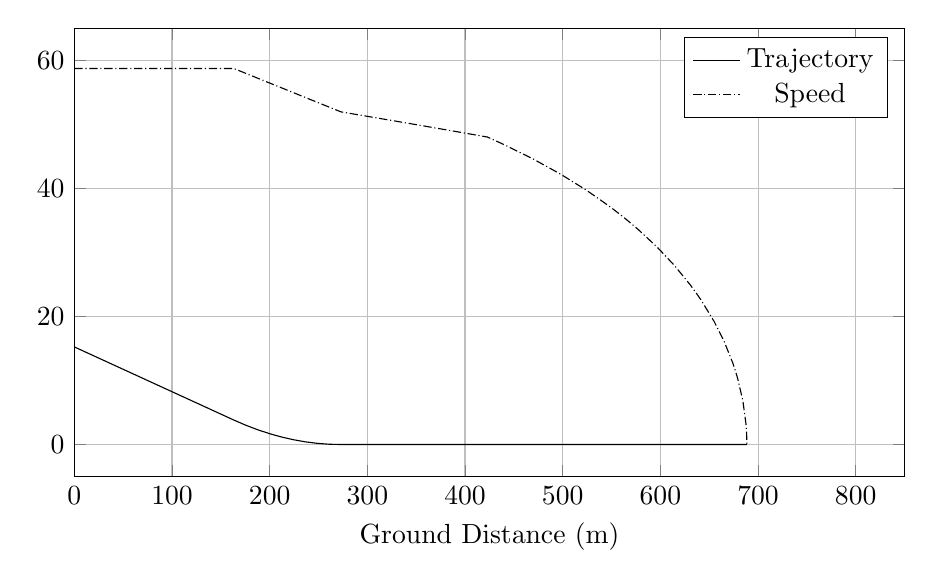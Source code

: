 %TrajectoryAndSpeed_vs_GroundDistance
\begin{tikzpicture}

\begin{axis}[
width=\textwidth,
height=0.6\textwidth,
scaled ticks=false, tick label style={/pgf/number format/fixed},
xmin=0.0,
xmax=850,
xlabel={Ground Distance (m)},
xmajorgrids,
ymin=-5.0,
ymax=65,
ylabel={ },
ymajorgrids,
legend entries = {Trajectory\\Speed\\}
]
\addplot [
color=black,
solid
]
table[row sep=crcr]{
0.0	15.24\\
163.126	3.833\\
175.323	3.028\\
187.519	2.318\\
199.715	1.702\\
211.911	1.182\\
224.107	0.756\\
236.303	0.425\\
248.499	0.189\\
260.696	0.047\\
272.892	0.0\\
273.615	0.0\\
280.83	0.0\\
331.907	0.0\\
381.67	0.0\\
391.466	0.0\\
401.21	0.0\\
410.902	0.0\\
420.543	0.0\\
422.465	0.0\\
422.618	0.0\\
422.68	0.0\\
422.716	0.0\\
422.742	0.0\\
422.763	0.0\\
422.781	0.0\\
422.788	0.0\\
422.793	0.0\\
422.794	0.0\\
422.795	0.0\\
422.795	0.0\\
422.795	0.0\\
422.798	0.0\\
422.827	0.0\\
423.12	0.0\\
426.035	0.0\\
438.089	0.0\\
469.125	0.0\\
497.961	0.0\\
524.169	0.0\\
547.777	0.0\\
557.376	0.0\\
564.93	0.0\\
576.902	0.0\\
596.989	0.0\\
614.708	0.0\\
630.306	0.0\\
636.145	0.0\\
639.081	0.0\\
642.293	0.0\\
654.875	0.0\\
665.438	0.0\\
674.088	0.0\\
676.464	0.0\\
679.044	0.0\\
684.429	0.0\\
687.663	0.0\\
688.149	0.0\\
688.408	0.0\\
688.53	0.0\\
688.541	0.0\\
};

\addplot [
color=black,
densely dashdotted
]
table[row sep=crcr]{
0.0	58.716\\
163.126	58.716\\
175.323	57.963\\
187.519	57.21\\
199.715	56.457\\
211.911	55.705\\
224.107	54.952\\
236.303	54.199\\
248.499	53.446\\
260.696	52.694\\
272.892	51.941\\
273.615	51.922\\
280.83	51.738\\
331.907	50.418\\
381.67	49.11\\
391.466	48.85\\
401.21	48.59\\
410.902	48.331\\
420.543	48.073\\
422.465	48.021\\
422.618	48.017\\
422.68	48.016\\
422.716	48.015\\
422.742	48.014\\
422.763	48.013\\
422.781	48.013\\
422.788	48.013\\
422.793	48.013\\
422.794	48.013\\
422.795	48.013\\
422.795	48.012\\
422.795	48.012\\
422.798	48.012\\
422.827	48.01\\
423.12	47.991\\
426.035	47.794\\
438.089	46.959\\
469.125	44.633\\
497.961	42.204\\
524.169	39.718\\
547.777	37.199\\
557.376	36.084\\
564.93	35.166\\
576.902	33.628\\
596.989	30.777\\
614.708	27.9\\
630.306	24.983\\
636.145	23.771\\
639.081	23.132\\
642.293	22.407\\
654.875	19.251\\
665.438	16.042\\
674.088	12.749\\
676.464	11.67\\
679.044	10.364\\
684.429	6.843\\
687.663	3.17\\
688.149	2.119\\
688.408	1.236\\
688.53	0.352\\
688.541	-4.125E-15\\
};
\end{axis}
\end{tikzpicture}%
